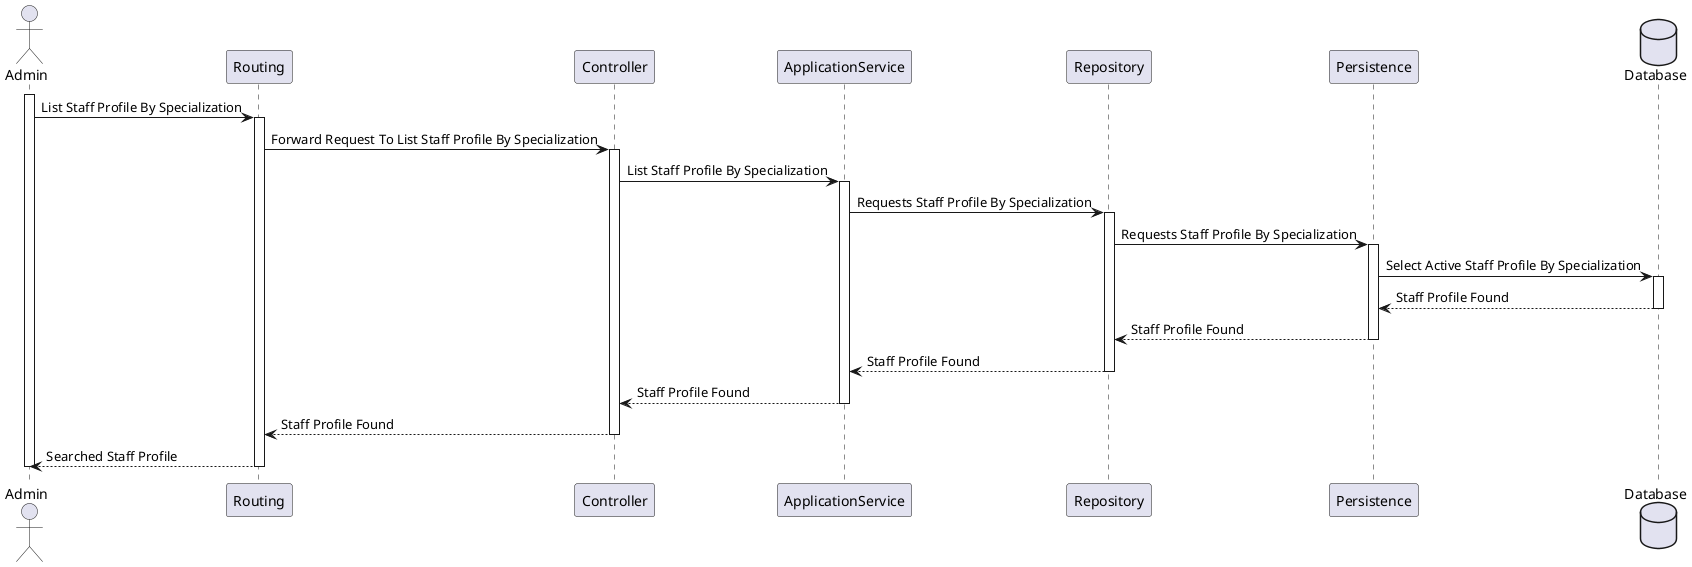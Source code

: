 ﻿@startuml
actor Admin
participant Routing
participant Controller
participant ApplicationService
participant Repository
participant Persistence
database Database

activate Admin

Admin -> Routing: List Staff Profile By Specialization
activate Routing

Routing -> Controller: Forward Request To List Staff Profile By Specialization
activate Controller

Controller -> ApplicationService: List Staff Profile By Specialization
activate ApplicationService

ApplicationService -> Repository: Requests Staff Profile By Specialization
activate Repository

Repository -> Persistence: Requests Staff Profile By Specialization
activate Persistence

Persistence -> Database: Select Active Staff Profile By Specialization
activate Database

Database --> Persistence: Staff Profile Found
deactivate Database

Persistence --> Repository: Staff Profile Found
deactivate Persistence

Repository --> ApplicationService: Staff Profile Found
deactivate Repository

ApplicationService --> Controller: Staff Profile Found
deactivate ApplicationService

Controller --> Routing: Staff Profile Found
deactivate Controller

Routing --> Admin: Searched Staff Profile
deactivate Routing

deactivate Admin

@enduml
